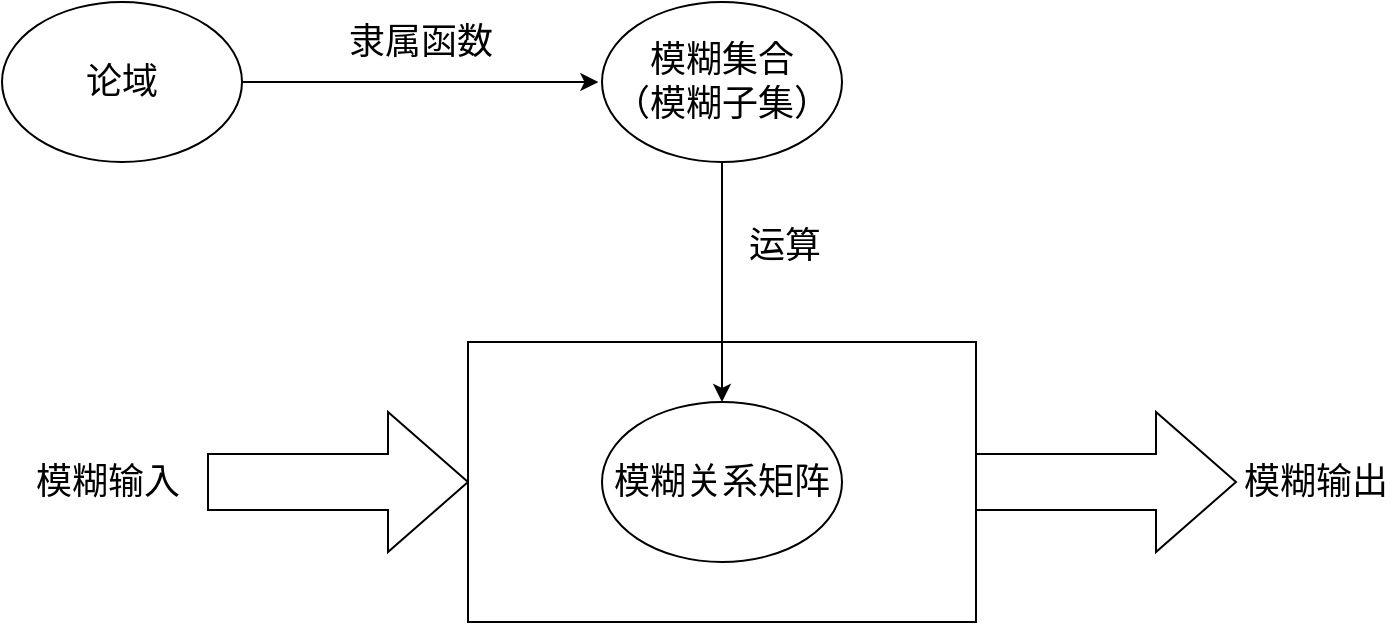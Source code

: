 <mxfile version="17.4.2" type="device"><diagram id="FrEhQDSfxRGMHTSs8JN8" name="第 1 页"><mxGraphModel dx="981" dy="597" grid="1" gridSize="10" guides="1" tooltips="1" connect="1" arrows="1" fold="1" page="1" pageScale="1" pageWidth="827" pageHeight="1169" math="0" shadow="0"><root><mxCell id="0"/><mxCell id="1" parent="0"/><mxCell id="DTDBD4FRC6SzbveKnMpU-5" value="" style="edgeStyle=orthogonalEdgeStyle;rounded=0;orthogonalLoop=1;jettySize=auto;html=1;fontSize=18;entryX=-0.015;entryY=0.5;entryDx=0;entryDy=0;entryPerimeter=0;" edge="1" parent="1" source="DTDBD4FRC6SzbveKnMpU-1" target="DTDBD4FRC6SzbveKnMpU-20"><mxGeometry relative="1" as="geometry"><mxPoint x="350" y="220" as="targetPoint"/></mxGeometry></mxCell><mxCell id="DTDBD4FRC6SzbveKnMpU-6" value="隶属函数" style="edgeLabel;html=1;align=center;verticalAlign=middle;resizable=0;points=[];fontSize=18;" vertex="1" connectable="0" parent="DTDBD4FRC6SzbveKnMpU-5"><mxGeometry x="-0.168" relative="1" as="geometry"><mxPoint x="15" y="-20" as="offset"/></mxGeometry></mxCell><mxCell id="DTDBD4FRC6SzbveKnMpU-1" value="论域" style="ellipse;whiteSpace=wrap;html=1;fontSize=18;" vertex="1" parent="1"><mxGeometry x="59" y="180" width="120" height="80" as="geometry"/></mxCell><mxCell id="DTDBD4FRC6SzbveKnMpU-10" value="" style="html=1;shadow=0;dashed=0;align=center;verticalAlign=middle;shape=mxgraph.arrows2.arrow;dy=0.6;dx=40;notch=0;fontSize=18;" vertex="1" parent="1"><mxGeometry x="162" y="385" width="130" height="70" as="geometry"/></mxCell><mxCell id="DTDBD4FRC6SzbveKnMpU-12" value="" style="rounded=0;whiteSpace=wrap;html=1;fontSize=18;" vertex="1" parent="1"><mxGeometry x="292" y="350" width="254" height="140" as="geometry"/></mxCell><mxCell id="DTDBD4FRC6SzbveKnMpU-13" value="模糊关系矩阵" style="ellipse;whiteSpace=wrap;html=1;fontSize=18;" vertex="1" parent="1"><mxGeometry x="359" y="380" width="120" height="80" as="geometry"/></mxCell><mxCell id="DTDBD4FRC6SzbveKnMpU-15" value="模糊输入" style="text;html=1;strokeColor=none;fillColor=none;align=center;verticalAlign=middle;whiteSpace=wrap;rounded=0;fontSize=18;" vertex="1" parent="1"><mxGeometry x="72" y="405" width="80" height="30" as="geometry"/></mxCell><mxCell id="DTDBD4FRC6SzbveKnMpU-16" value="" style="html=1;shadow=0;dashed=0;align=center;verticalAlign=middle;shape=mxgraph.arrows2.arrow;dy=0.6;dx=40;notch=0;fontSize=18;" vertex="1" parent="1"><mxGeometry x="546" y="385" width="130" height="70" as="geometry"/></mxCell><mxCell id="DTDBD4FRC6SzbveKnMpU-17" value="模糊输出" style="text;html=1;strokeColor=none;fillColor=none;align=center;verticalAlign=middle;whiteSpace=wrap;rounded=0;fontSize=18;" vertex="1" parent="1"><mxGeometry x="676" y="405" width="80" height="30" as="geometry"/></mxCell><mxCell id="DTDBD4FRC6SzbveKnMpU-21" style="edgeStyle=orthogonalEdgeStyle;rounded=0;orthogonalLoop=1;jettySize=auto;html=1;entryX=0.5;entryY=0;entryDx=0;entryDy=0;fontSize=18;" edge="1" parent="1" source="DTDBD4FRC6SzbveKnMpU-20" target="DTDBD4FRC6SzbveKnMpU-13"><mxGeometry relative="1" as="geometry"/></mxCell><mxCell id="DTDBD4FRC6SzbveKnMpU-22" value="运算" style="edgeLabel;html=1;align=center;verticalAlign=middle;resizable=0;points=[];fontSize=18;" vertex="1" connectable="0" parent="DTDBD4FRC6SzbveKnMpU-21"><mxGeometry x="-0.3" relative="1" as="geometry"><mxPoint x="31" as="offset"/></mxGeometry></mxCell><mxCell id="DTDBD4FRC6SzbveKnMpU-20" value="模糊集合&lt;br&gt;（模糊子集）" style="ellipse;whiteSpace=wrap;html=1;fontSize=18;" vertex="1" parent="1"><mxGeometry x="359" y="180" width="120" height="80" as="geometry"/></mxCell></root></mxGraphModel></diagram></mxfile>